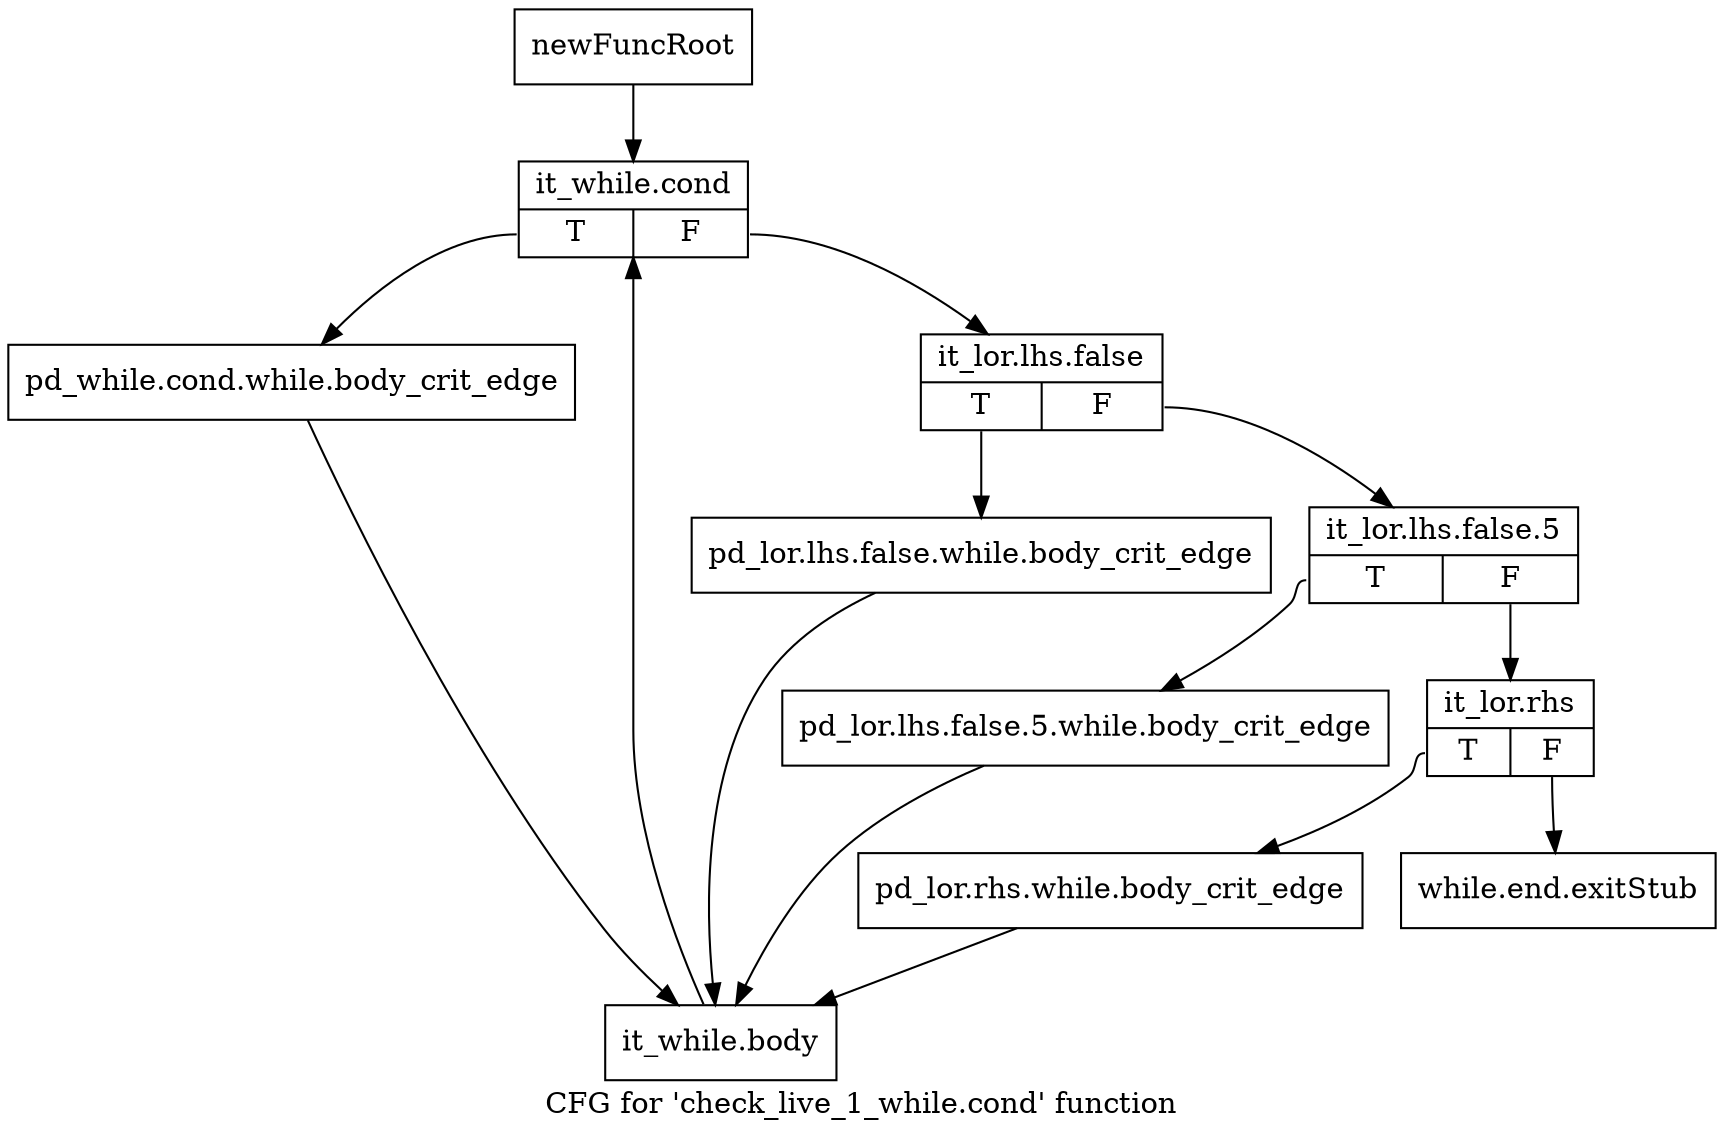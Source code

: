 digraph "CFG for 'check_live_1_while.cond' function" {
	label="CFG for 'check_live_1_while.cond' function";

	Node0xc218de0 [shape=record,label="{newFuncRoot}"];
	Node0xc218de0 -> Node0xc219330;
	Node0xc218e30 [shape=record,label="{while.end.exitStub}"];
	Node0xc219330 [shape=record,label="{it_while.cond|{<s0>T|<s1>F}}"];
	Node0xc219330:s0 -> Node0xc219560;
	Node0xc219330:s1 -> Node0xc219380;
	Node0xc219380 [shape=record,label="{it_lor.lhs.false|{<s0>T|<s1>F}}"];
	Node0xc219380:s0 -> Node0xc219510;
	Node0xc219380:s1 -> Node0xc2193d0;
	Node0xc2193d0 [shape=record,label="{it_lor.lhs.false.5|{<s0>T|<s1>F}}"];
	Node0xc2193d0:s0 -> Node0xc2194c0;
	Node0xc2193d0:s1 -> Node0xc219420;
	Node0xc219420 [shape=record,label="{it_lor.rhs|{<s0>T|<s1>F}}"];
	Node0xc219420:s0 -> Node0xc219470;
	Node0xc219420:s1 -> Node0xc218e30;
	Node0xc219470 [shape=record,label="{pd_lor.rhs.while.body_crit_edge}"];
	Node0xc219470 -> Node0xc2195b0;
	Node0xc2194c0 [shape=record,label="{pd_lor.lhs.false.5.while.body_crit_edge}"];
	Node0xc2194c0 -> Node0xc2195b0;
	Node0xc219510 [shape=record,label="{pd_lor.lhs.false.while.body_crit_edge}"];
	Node0xc219510 -> Node0xc2195b0;
	Node0xc219560 [shape=record,label="{pd_while.cond.while.body_crit_edge}"];
	Node0xc219560 -> Node0xc2195b0;
	Node0xc2195b0 [shape=record,label="{it_while.body}"];
	Node0xc2195b0 -> Node0xc219330;
}
